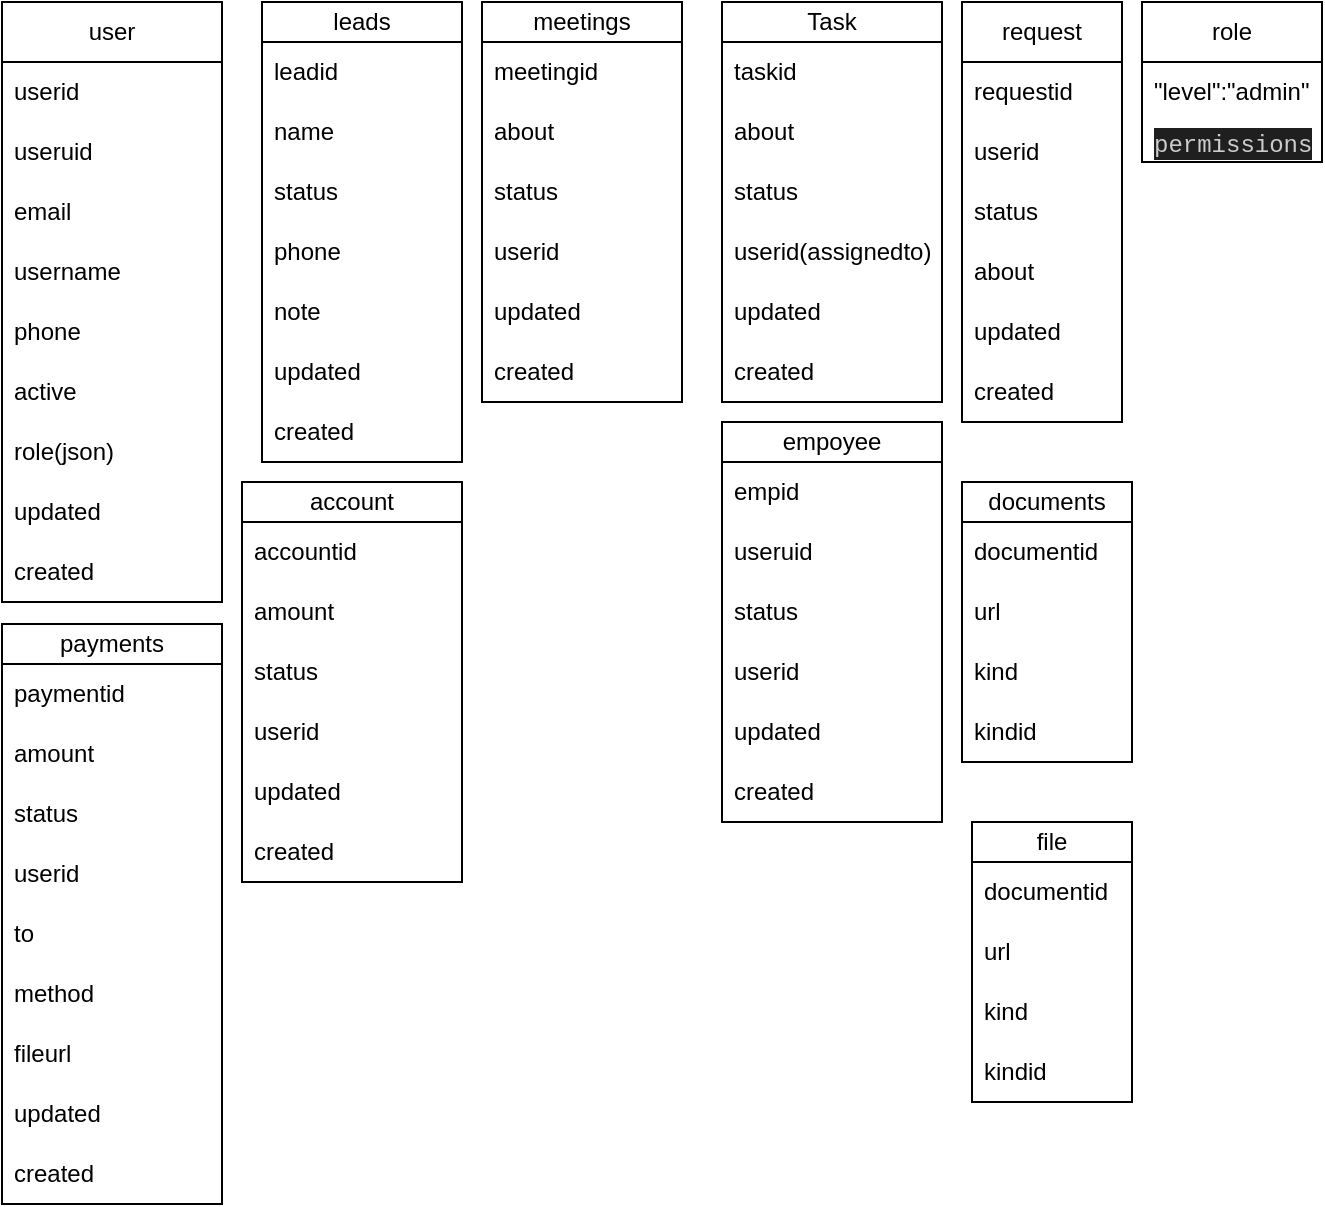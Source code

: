 <mxfile version="22.1.18" type="device">
  <diagram name="Page-1" id="ok1ueWbKCZK0H_02SurO">
    <mxGraphModel dx="912" dy="1768" grid="1" gridSize="10" guides="1" tooltips="1" connect="1" arrows="1" fold="1" page="1" pageScale="1" pageWidth="827" pageHeight="1169" math="0" shadow="0">
      <root>
        <mxCell id="0" />
        <mxCell id="1" parent="0" />
        <mxCell id="omQnDjZ8pvN8cMmzUUf2-1" value="role" style="swimlane;fontStyle=0;childLayout=stackLayout;horizontal=1;startSize=30;horizontalStack=0;resizeParent=1;resizeParentMax=0;resizeLast=0;collapsible=1;marginBottom=0;whiteSpace=wrap;html=1;" parent="1" vertex="1">
          <mxGeometry x="610" y="-1040" width="90" height="80" as="geometry" />
        </mxCell>
        <mxCell id="omQnDjZ8pvN8cMmzUUf2-2" value="&quot;level&quot;:&quot;admin&quot;" style="text;strokeColor=none;fillColor=none;align=left;verticalAlign=middle;spacingLeft=4;spacingRight=4;overflow=hidden;points=[[0,0.5],[1,0.5]];portConstraint=eastwest;rotatable=0;whiteSpace=wrap;html=1;" parent="omQnDjZ8pvN8cMmzUUf2-1" vertex="1">
          <mxGeometry y="30" width="90" height="30" as="geometry" />
        </mxCell>
        <mxCell id="omQnDjZ8pvN8cMmzUUf2-3" value="&lt;div style=&quot;color: rgb(204, 204, 204); background-color: rgb(31, 31, 31); font-family: Menlo, Monaco, &amp;quot;Courier New&amp;quot;, monospace; line-height: 18px;&quot;&gt;&lt;div style=&quot;line-height: 18px;&quot;&gt;permissions&lt;/div&gt;&lt;/div&gt;" style="text;strokeColor=none;fillColor=none;align=left;verticalAlign=middle;spacingLeft=4;spacingRight=4;overflow=hidden;points=[[0,0.5],[1,0.5]];portConstraint=eastwest;rotatable=0;whiteSpace=wrap;html=1;" parent="omQnDjZ8pvN8cMmzUUf2-1" vertex="1">
          <mxGeometry y="60" width="90" height="20" as="geometry" />
        </mxCell>
        <mxCell id="omQnDjZ8pvN8cMmzUUf2-5" value="user" style="swimlane;fontStyle=0;childLayout=stackLayout;horizontal=1;startSize=30;horizontalStack=0;resizeParent=1;resizeParentMax=0;resizeLast=0;collapsible=1;marginBottom=0;whiteSpace=wrap;html=1;" parent="1" vertex="1">
          <mxGeometry x="40" y="-1040" width="110" height="300" as="geometry" />
        </mxCell>
        <mxCell id="omQnDjZ8pvN8cMmzUUf2-6" value="userid" style="text;strokeColor=none;fillColor=none;align=left;verticalAlign=middle;spacingLeft=4;spacingRight=4;overflow=hidden;points=[[0,0.5],[1,0.5]];portConstraint=eastwest;rotatable=0;whiteSpace=wrap;html=1;" parent="omQnDjZ8pvN8cMmzUUf2-5" vertex="1">
          <mxGeometry y="30" width="110" height="30" as="geometry" />
        </mxCell>
        <mxCell id="omQnDjZ8pvN8cMmzUUf2-98" value="useruid" style="text;strokeColor=none;fillColor=none;align=left;verticalAlign=middle;spacingLeft=4;spacingRight=4;overflow=hidden;points=[[0,0.5],[1,0.5]];portConstraint=eastwest;rotatable=0;whiteSpace=wrap;html=1;" parent="omQnDjZ8pvN8cMmzUUf2-5" vertex="1">
          <mxGeometry y="60" width="110" height="30" as="geometry" />
        </mxCell>
        <mxCell id="omQnDjZ8pvN8cMmzUUf2-7" value="email" style="text;strokeColor=none;fillColor=none;align=left;verticalAlign=middle;spacingLeft=4;spacingRight=4;overflow=hidden;points=[[0,0.5],[1,0.5]];portConstraint=eastwest;rotatable=0;whiteSpace=wrap;html=1;" parent="omQnDjZ8pvN8cMmzUUf2-5" vertex="1">
          <mxGeometry y="90" width="110" height="30" as="geometry" />
        </mxCell>
        <mxCell id="omQnDjZ8pvN8cMmzUUf2-11" value="username" style="text;strokeColor=none;fillColor=none;align=left;verticalAlign=middle;spacingLeft=4;spacingRight=4;overflow=hidden;points=[[0,0.5],[1,0.5]];portConstraint=eastwest;rotatable=0;whiteSpace=wrap;html=1;" parent="omQnDjZ8pvN8cMmzUUf2-5" vertex="1">
          <mxGeometry y="120" width="110" height="30" as="geometry" />
        </mxCell>
        <mxCell id="omQnDjZ8pvN8cMmzUUf2-12" value="phone" style="text;strokeColor=none;fillColor=none;align=left;verticalAlign=middle;spacingLeft=4;spacingRight=4;overflow=hidden;points=[[0,0.5],[1,0.5]];portConstraint=eastwest;rotatable=0;whiteSpace=wrap;html=1;" parent="omQnDjZ8pvN8cMmzUUf2-5" vertex="1">
          <mxGeometry y="150" width="110" height="30" as="geometry" />
        </mxCell>
        <mxCell id="omQnDjZ8pvN8cMmzUUf2-13" value="active" style="text;strokeColor=none;fillColor=none;align=left;verticalAlign=middle;spacingLeft=4;spacingRight=4;overflow=hidden;points=[[0,0.5],[1,0.5]];portConstraint=eastwest;rotatable=0;whiteSpace=wrap;html=1;" parent="omQnDjZ8pvN8cMmzUUf2-5" vertex="1">
          <mxGeometry y="180" width="110" height="30" as="geometry" />
        </mxCell>
        <mxCell id="omQnDjZ8pvN8cMmzUUf2-14" value="role(json)" style="text;strokeColor=none;fillColor=none;align=left;verticalAlign=middle;spacingLeft=4;spacingRight=4;overflow=hidden;points=[[0,0.5],[1,0.5]];portConstraint=eastwest;rotatable=0;whiteSpace=wrap;html=1;" parent="omQnDjZ8pvN8cMmzUUf2-5" vertex="1">
          <mxGeometry y="210" width="110" height="30" as="geometry" />
        </mxCell>
        <mxCell id="omQnDjZ8pvN8cMmzUUf2-43" value="updated" style="text;strokeColor=none;fillColor=none;align=left;verticalAlign=middle;spacingLeft=4;spacingRight=4;overflow=hidden;points=[[0,0.5],[1,0.5]];portConstraint=eastwest;rotatable=0;whiteSpace=wrap;html=1;" parent="omQnDjZ8pvN8cMmzUUf2-5" vertex="1">
          <mxGeometry y="240" width="110" height="30" as="geometry" />
        </mxCell>
        <mxCell id="omQnDjZ8pvN8cMmzUUf2-15" value="created" style="text;strokeColor=none;fillColor=none;align=left;verticalAlign=middle;spacingLeft=4;spacingRight=4;overflow=hidden;points=[[0,0.5],[1,0.5]];portConstraint=eastwest;rotatable=0;whiteSpace=wrap;html=1;" parent="omQnDjZ8pvN8cMmzUUf2-5" vertex="1">
          <mxGeometry y="270" width="110" height="30" as="geometry" />
        </mxCell>
        <mxCell id="omQnDjZ8pvN8cMmzUUf2-18" value="leads" style="swimlane;fontStyle=0;childLayout=stackLayout;horizontal=1;startSize=20;horizontalStack=0;resizeParent=1;resizeParentMax=0;resizeLast=0;collapsible=1;marginBottom=0;whiteSpace=wrap;html=1;" parent="1" vertex="1">
          <mxGeometry x="170" y="-1040" width="100" height="230" as="geometry" />
        </mxCell>
        <mxCell id="omQnDjZ8pvN8cMmzUUf2-20" value="leadid" style="text;strokeColor=none;fillColor=none;align=left;verticalAlign=middle;spacingLeft=4;spacingRight=4;overflow=hidden;points=[[0,0.5],[1,0.5]];portConstraint=eastwest;rotatable=0;whiteSpace=wrap;html=1;" parent="omQnDjZ8pvN8cMmzUUf2-18" vertex="1">
          <mxGeometry y="20" width="100" height="30" as="geometry" />
        </mxCell>
        <mxCell id="omQnDjZ8pvN8cMmzUUf2-19" value="name" style="text;strokeColor=none;fillColor=none;align=left;verticalAlign=middle;spacingLeft=4;spacingRight=4;overflow=hidden;points=[[0,0.5],[1,0.5]];portConstraint=eastwest;rotatable=0;whiteSpace=wrap;html=1;" parent="omQnDjZ8pvN8cMmzUUf2-18" vertex="1">
          <mxGeometry y="50" width="100" height="30" as="geometry" />
        </mxCell>
        <mxCell id="omQnDjZ8pvN8cMmzUUf2-21" value="status" style="text;strokeColor=none;fillColor=none;align=left;verticalAlign=middle;spacingLeft=4;spacingRight=4;overflow=hidden;points=[[0,0.5],[1,0.5]];portConstraint=eastwest;rotatable=0;whiteSpace=wrap;html=1;" parent="omQnDjZ8pvN8cMmzUUf2-18" vertex="1">
          <mxGeometry y="80" width="100" height="30" as="geometry" />
        </mxCell>
        <mxCell id="omQnDjZ8pvN8cMmzUUf2-22" value="phone" style="text;strokeColor=none;fillColor=none;align=left;verticalAlign=middle;spacingLeft=4;spacingRight=4;overflow=hidden;points=[[0,0.5],[1,0.5]];portConstraint=eastwest;rotatable=0;whiteSpace=wrap;html=1;" parent="omQnDjZ8pvN8cMmzUUf2-18" vertex="1">
          <mxGeometry y="110" width="100" height="30" as="geometry" />
        </mxCell>
        <mxCell id="omQnDjZ8pvN8cMmzUUf2-35" value="note" style="text;strokeColor=none;fillColor=none;align=left;verticalAlign=middle;spacingLeft=4;spacingRight=4;overflow=hidden;points=[[0,0.5],[1,0.5]];portConstraint=eastwest;rotatable=0;whiteSpace=wrap;html=1;" parent="omQnDjZ8pvN8cMmzUUf2-18" vertex="1">
          <mxGeometry y="140" width="100" height="30" as="geometry" />
        </mxCell>
        <mxCell id="omQnDjZ8pvN8cMmzUUf2-24" value="updated" style="text;strokeColor=none;fillColor=none;align=left;verticalAlign=middle;spacingLeft=4;spacingRight=4;overflow=hidden;points=[[0,0.5],[1,0.5]];portConstraint=eastwest;rotatable=0;whiteSpace=wrap;html=1;" parent="omQnDjZ8pvN8cMmzUUf2-18" vertex="1">
          <mxGeometry y="170" width="100" height="30" as="geometry" />
        </mxCell>
        <mxCell id="omQnDjZ8pvN8cMmzUUf2-25" value="created" style="text;strokeColor=none;fillColor=none;align=left;verticalAlign=middle;spacingLeft=4;spacingRight=4;overflow=hidden;points=[[0,0.5],[1,0.5]];portConstraint=eastwest;rotatable=0;whiteSpace=wrap;html=1;" parent="omQnDjZ8pvN8cMmzUUf2-18" vertex="1">
          <mxGeometry y="200" width="100" height="30" as="geometry" />
        </mxCell>
        <mxCell id="omQnDjZ8pvN8cMmzUUf2-26" value="meetings" style="swimlane;fontStyle=0;childLayout=stackLayout;horizontal=1;startSize=20;horizontalStack=0;resizeParent=1;resizeParentMax=0;resizeLast=0;collapsible=1;marginBottom=0;whiteSpace=wrap;html=1;" parent="1" vertex="1">
          <mxGeometry x="280" y="-1040" width="100" height="200" as="geometry" />
        </mxCell>
        <mxCell id="omQnDjZ8pvN8cMmzUUf2-27" value="meetingid" style="text;strokeColor=none;fillColor=none;align=left;verticalAlign=middle;spacingLeft=4;spacingRight=4;overflow=hidden;points=[[0,0.5],[1,0.5]];portConstraint=eastwest;rotatable=0;whiteSpace=wrap;html=1;" parent="omQnDjZ8pvN8cMmzUUf2-26" vertex="1">
          <mxGeometry y="20" width="100" height="30" as="geometry" />
        </mxCell>
        <mxCell id="omQnDjZ8pvN8cMmzUUf2-28" value="about" style="text;strokeColor=none;fillColor=none;align=left;verticalAlign=middle;spacingLeft=4;spacingRight=4;overflow=hidden;points=[[0,0.5],[1,0.5]];portConstraint=eastwest;rotatable=0;whiteSpace=wrap;html=1;" parent="omQnDjZ8pvN8cMmzUUf2-26" vertex="1">
          <mxGeometry y="50" width="100" height="30" as="geometry" />
        </mxCell>
        <mxCell id="omQnDjZ8pvN8cMmzUUf2-29" value="status" style="text;strokeColor=none;fillColor=none;align=left;verticalAlign=middle;spacingLeft=4;spacingRight=4;overflow=hidden;points=[[0,0.5],[1,0.5]];portConstraint=eastwest;rotatable=0;whiteSpace=wrap;html=1;" parent="omQnDjZ8pvN8cMmzUUf2-26" vertex="1">
          <mxGeometry y="80" width="100" height="30" as="geometry" />
        </mxCell>
        <mxCell id="omQnDjZ8pvN8cMmzUUf2-30" value="userid" style="text;strokeColor=none;fillColor=none;align=left;verticalAlign=middle;spacingLeft=4;spacingRight=4;overflow=hidden;points=[[0,0.5],[1,0.5]];portConstraint=eastwest;rotatable=0;whiteSpace=wrap;html=1;" parent="omQnDjZ8pvN8cMmzUUf2-26" vertex="1">
          <mxGeometry y="110" width="100" height="30" as="geometry" />
        </mxCell>
        <mxCell id="omQnDjZ8pvN8cMmzUUf2-32" value="updated" style="text;strokeColor=none;fillColor=none;align=left;verticalAlign=middle;spacingLeft=4;spacingRight=4;overflow=hidden;points=[[0,0.5],[1,0.5]];portConstraint=eastwest;rotatable=0;whiteSpace=wrap;html=1;" parent="omQnDjZ8pvN8cMmzUUf2-26" vertex="1">
          <mxGeometry y="140" width="100" height="30" as="geometry" />
        </mxCell>
        <mxCell id="omQnDjZ8pvN8cMmzUUf2-33" value="created" style="text;strokeColor=none;fillColor=none;align=left;verticalAlign=middle;spacingLeft=4;spacingRight=4;overflow=hidden;points=[[0,0.5],[1,0.5]];portConstraint=eastwest;rotatable=0;whiteSpace=wrap;html=1;" parent="omQnDjZ8pvN8cMmzUUf2-26" vertex="1">
          <mxGeometry y="170" width="100" height="30" as="geometry" />
        </mxCell>
        <mxCell id="omQnDjZ8pvN8cMmzUUf2-36" value="Task" style="swimlane;fontStyle=0;childLayout=stackLayout;horizontal=1;startSize=20;horizontalStack=0;resizeParent=1;resizeParentMax=0;resizeLast=0;collapsible=1;marginBottom=0;whiteSpace=wrap;html=1;" parent="1" vertex="1">
          <mxGeometry x="400" y="-1040" width="110" height="200" as="geometry" />
        </mxCell>
        <mxCell id="omQnDjZ8pvN8cMmzUUf2-37" value="taskid" style="text;strokeColor=none;fillColor=none;align=left;verticalAlign=middle;spacingLeft=4;spacingRight=4;overflow=hidden;points=[[0,0.5],[1,0.5]];portConstraint=eastwest;rotatable=0;whiteSpace=wrap;html=1;" parent="omQnDjZ8pvN8cMmzUUf2-36" vertex="1">
          <mxGeometry y="20" width="110" height="30" as="geometry" />
        </mxCell>
        <mxCell id="omQnDjZ8pvN8cMmzUUf2-38" value="about" style="text;strokeColor=none;fillColor=none;align=left;verticalAlign=middle;spacingLeft=4;spacingRight=4;overflow=hidden;points=[[0,0.5],[1,0.5]];portConstraint=eastwest;rotatable=0;whiteSpace=wrap;html=1;" parent="omQnDjZ8pvN8cMmzUUf2-36" vertex="1">
          <mxGeometry y="50" width="110" height="30" as="geometry" />
        </mxCell>
        <mxCell id="omQnDjZ8pvN8cMmzUUf2-39" value="status" style="text;strokeColor=none;fillColor=none;align=left;verticalAlign=middle;spacingLeft=4;spacingRight=4;overflow=hidden;points=[[0,0.5],[1,0.5]];portConstraint=eastwest;rotatable=0;whiteSpace=wrap;html=1;" parent="omQnDjZ8pvN8cMmzUUf2-36" vertex="1">
          <mxGeometry y="80" width="110" height="30" as="geometry" />
        </mxCell>
        <mxCell id="omQnDjZ8pvN8cMmzUUf2-40" value="userid(assignedto)" style="text;strokeColor=none;fillColor=none;align=left;verticalAlign=middle;spacingLeft=4;spacingRight=4;overflow=hidden;points=[[0,0.5],[1,0.5]];portConstraint=eastwest;rotatable=0;whiteSpace=wrap;html=1;" parent="omQnDjZ8pvN8cMmzUUf2-36" vertex="1">
          <mxGeometry y="110" width="110" height="30" as="geometry" />
        </mxCell>
        <mxCell id="omQnDjZ8pvN8cMmzUUf2-41" value="updated" style="text;strokeColor=none;fillColor=none;align=left;verticalAlign=middle;spacingLeft=4;spacingRight=4;overflow=hidden;points=[[0,0.5],[1,0.5]];portConstraint=eastwest;rotatable=0;whiteSpace=wrap;html=1;" parent="omQnDjZ8pvN8cMmzUUf2-36" vertex="1">
          <mxGeometry y="140" width="110" height="30" as="geometry" />
        </mxCell>
        <mxCell id="omQnDjZ8pvN8cMmzUUf2-42" value="created" style="text;strokeColor=none;fillColor=none;align=left;verticalAlign=middle;spacingLeft=4;spacingRight=4;overflow=hidden;points=[[0,0.5],[1,0.5]];portConstraint=eastwest;rotatable=0;whiteSpace=wrap;html=1;" parent="omQnDjZ8pvN8cMmzUUf2-36" vertex="1">
          <mxGeometry y="170" width="110" height="30" as="geometry" />
        </mxCell>
        <mxCell id="omQnDjZ8pvN8cMmzUUf2-44" value="request" style="swimlane;fontStyle=0;childLayout=stackLayout;horizontal=1;startSize=30;horizontalStack=0;resizeParent=1;resizeParentMax=0;resizeLast=0;collapsible=1;marginBottom=0;whiteSpace=wrap;html=1;" parent="1" vertex="1">
          <mxGeometry x="520" y="-1040" width="80" height="210" as="geometry" />
        </mxCell>
        <mxCell id="omQnDjZ8pvN8cMmzUUf2-50" value="requestid" style="text;strokeColor=none;fillColor=none;align=left;verticalAlign=middle;spacingLeft=4;spacingRight=4;overflow=hidden;points=[[0,0.5],[1,0.5]];portConstraint=eastwest;rotatable=0;whiteSpace=wrap;html=1;" parent="omQnDjZ8pvN8cMmzUUf2-44" vertex="1">
          <mxGeometry y="30" width="80" height="30" as="geometry" />
        </mxCell>
        <mxCell id="omQnDjZ8pvN8cMmzUUf2-45" value="userid" style="text;strokeColor=none;fillColor=none;align=left;verticalAlign=middle;spacingLeft=4;spacingRight=4;overflow=hidden;points=[[0,0.5],[1,0.5]];portConstraint=eastwest;rotatable=0;whiteSpace=wrap;html=1;" parent="omQnDjZ8pvN8cMmzUUf2-44" vertex="1">
          <mxGeometry y="60" width="80" height="30" as="geometry" />
        </mxCell>
        <mxCell id="omQnDjZ8pvN8cMmzUUf2-46" value="status" style="text;strokeColor=none;fillColor=none;align=left;verticalAlign=middle;spacingLeft=4;spacingRight=4;overflow=hidden;points=[[0,0.5],[1,0.5]];portConstraint=eastwest;rotatable=0;whiteSpace=wrap;html=1;" parent="omQnDjZ8pvN8cMmzUUf2-44" vertex="1">
          <mxGeometry y="90" width="80" height="30" as="geometry" />
        </mxCell>
        <mxCell id="omQnDjZ8pvN8cMmzUUf2-47" value="about" style="text;strokeColor=none;fillColor=none;align=left;verticalAlign=middle;spacingLeft=4;spacingRight=4;overflow=hidden;points=[[0,0.5],[1,0.5]];portConstraint=eastwest;rotatable=0;whiteSpace=wrap;html=1;" parent="omQnDjZ8pvN8cMmzUUf2-44" vertex="1">
          <mxGeometry y="120" width="80" height="30" as="geometry" />
        </mxCell>
        <mxCell id="omQnDjZ8pvN8cMmzUUf2-48" value="updated" style="text;strokeColor=none;fillColor=none;align=left;verticalAlign=middle;spacingLeft=4;spacingRight=4;overflow=hidden;points=[[0,0.5],[1,0.5]];portConstraint=eastwest;rotatable=0;whiteSpace=wrap;html=1;" parent="omQnDjZ8pvN8cMmzUUf2-44" vertex="1">
          <mxGeometry y="150" width="80" height="30" as="geometry" />
        </mxCell>
        <mxCell id="omQnDjZ8pvN8cMmzUUf2-49" value="created" style="text;strokeColor=none;fillColor=none;align=left;verticalAlign=middle;spacingLeft=4;spacingRight=4;overflow=hidden;points=[[0,0.5],[1,0.5]];portConstraint=eastwest;rotatable=0;whiteSpace=wrap;html=1;" parent="omQnDjZ8pvN8cMmzUUf2-44" vertex="1">
          <mxGeometry y="180" width="80" height="30" as="geometry" />
        </mxCell>
        <mxCell id="omQnDjZ8pvN8cMmzUUf2-51" value="payments" style="swimlane;fontStyle=0;childLayout=stackLayout;horizontal=1;startSize=20;horizontalStack=0;resizeParent=1;resizeParentMax=0;resizeLast=0;collapsible=1;marginBottom=0;whiteSpace=wrap;html=1;" parent="1" vertex="1">
          <mxGeometry x="40" y="-729" width="110" height="290" as="geometry" />
        </mxCell>
        <mxCell id="omQnDjZ8pvN8cMmzUUf2-52" value="paymentid" style="text;strokeColor=none;fillColor=none;align=left;verticalAlign=middle;spacingLeft=4;spacingRight=4;overflow=hidden;points=[[0,0.5],[1,0.5]];portConstraint=eastwest;rotatable=0;whiteSpace=wrap;html=1;" parent="omQnDjZ8pvN8cMmzUUf2-51" vertex="1">
          <mxGeometry y="20" width="110" height="30" as="geometry" />
        </mxCell>
        <mxCell id="omQnDjZ8pvN8cMmzUUf2-53" value="amount" style="text;strokeColor=none;fillColor=none;align=left;verticalAlign=middle;spacingLeft=4;spacingRight=4;overflow=hidden;points=[[0,0.5],[1,0.5]];portConstraint=eastwest;rotatable=0;whiteSpace=wrap;html=1;" parent="omQnDjZ8pvN8cMmzUUf2-51" vertex="1">
          <mxGeometry y="50" width="110" height="30" as="geometry" />
        </mxCell>
        <mxCell id="omQnDjZ8pvN8cMmzUUf2-55" value="status" style="text;strokeColor=none;fillColor=none;align=left;verticalAlign=middle;spacingLeft=4;spacingRight=4;overflow=hidden;points=[[0,0.5],[1,0.5]];portConstraint=eastwest;rotatable=0;whiteSpace=wrap;html=1;" parent="omQnDjZ8pvN8cMmzUUf2-51" vertex="1">
          <mxGeometry y="80" width="110" height="30" as="geometry" />
        </mxCell>
        <mxCell id="omQnDjZ8pvN8cMmzUUf2-56" value="userid" style="text;strokeColor=none;fillColor=none;align=left;verticalAlign=middle;spacingLeft=4;spacingRight=4;overflow=hidden;points=[[0,0.5],[1,0.5]];portConstraint=eastwest;rotatable=0;whiteSpace=wrap;html=1;" parent="omQnDjZ8pvN8cMmzUUf2-51" vertex="1">
          <mxGeometry y="110" width="110" height="30" as="geometry" />
        </mxCell>
        <mxCell id="omQnDjZ8pvN8cMmzUUf2-73" value="to&lt;br&gt;" style="text;strokeColor=none;fillColor=none;align=left;verticalAlign=middle;spacingLeft=4;spacingRight=4;overflow=hidden;points=[[0,0.5],[1,0.5]];portConstraint=eastwest;rotatable=0;whiteSpace=wrap;html=1;" parent="omQnDjZ8pvN8cMmzUUf2-51" vertex="1">
          <mxGeometry y="140" width="110" height="30" as="geometry" />
        </mxCell>
        <mxCell id="omQnDjZ8pvN8cMmzUUf2-63" value="method" style="text;strokeColor=none;fillColor=none;align=left;verticalAlign=middle;spacingLeft=4;spacingRight=4;overflow=hidden;points=[[0,0.5],[1,0.5]];portConstraint=eastwest;rotatable=0;whiteSpace=wrap;html=1;" parent="omQnDjZ8pvN8cMmzUUf2-51" vertex="1">
          <mxGeometry y="170" width="110" height="30" as="geometry" />
        </mxCell>
        <mxCell id="omQnDjZ8pvN8cMmzUUf2-72" value="fileurl" style="text;strokeColor=none;fillColor=none;align=left;verticalAlign=middle;spacingLeft=4;spacingRight=4;overflow=hidden;points=[[0,0.5],[1,0.5]];portConstraint=eastwest;rotatable=0;whiteSpace=wrap;html=1;" parent="omQnDjZ8pvN8cMmzUUf2-51" vertex="1">
          <mxGeometry y="200" width="110" height="30" as="geometry" />
        </mxCell>
        <mxCell id="omQnDjZ8pvN8cMmzUUf2-59" value="updated" style="text;strokeColor=none;fillColor=none;align=left;verticalAlign=middle;spacingLeft=4;spacingRight=4;overflow=hidden;points=[[0,0.5],[1,0.5]];portConstraint=eastwest;rotatable=0;whiteSpace=wrap;html=1;" parent="omQnDjZ8pvN8cMmzUUf2-51" vertex="1">
          <mxGeometry y="230" width="110" height="30" as="geometry" />
        </mxCell>
        <mxCell id="omQnDjZ8pvN8cMmzUUf2-60" value="created" style="text;strokeColor=none;fillColor=none;align=left;verticalAlign=middle;spacingLeft=4;spacingRight=4;overflow=hidden;points=[[0,0.5],[1,0.5]];portConstraint=eastwest;rotatable=0;whiteSpace=wrap;html=1;" parent="omQnDjZ8pvN8cMmzUUf2-51" vertex="1">
          <mxGeometry y="260" width="110" height="30" as="geometry" />
        </mxCell>
        <mxCell id="omQnDjZ8pvN8cMmzUUf2-64" value="account" style="swimlane;fontStyle=0;childLayout=stackLayout;horizontal=1;startSize=20;horizontalStack=0;resizeParent=1;resizeParentMax=0;resizeLast=0;collapsible=1;marginBottom=0;whiteSpace=wrap;html=1;" parent="1" vertex="1">
          <mxGeometry x="160" y="-800" width="110" height="200" as="geometry" />
        </mxCell>
        <mxCell id="omQnDjZ8pvN8cMmzUUf2-65" value="accountid" style="text;strokeColor=none;fillColor=none;align=left;verticalAlign=middle;spacingLeft=4;spacingRight=4;overflow=hidden;points=[[0,0.5],[1,0.5]];portConstraint=eastwest;rotatable=0;whiteSpace=wrap;html=1;" parent="omQnDjZ8pvN8cMmzUUf2-64" vertex="1">
          <mxGeometry y="20" width="110" height="30" as="geometry" />
        </mxCell>
        <mxCell id="omQnDjZ8pvN8cMmzUUf2-74" value="amount" style="text;strokeColor=none;fillColor=none;align=left;verticalAlign=middle;spacingLeft=4;spacingRight=4;overflow=hidden;points=[[0,0.5],[1,0.5]];portConstraint=eastwest;rotatable=0;whiteSpace=wrap;html=1;" parent="omQnDjZ8pvN8cMmzUUf2-64" vertex="1">
          <mxGeometry y="50" width="110" height="30" as="geometry" />
        </mxCell>
        <mxCell id="omQnDjZ8pvN8cMmzUUf2-67" value="status" style="text;strokeColor=none;fillColor=none;align=left;verticalAlign=middle;spacingLeft=4;spacingRight=4;overflow=hidden;points=[[0,0.5],[1,0.5]];portConstraint=eastwest;rotatable=0;whiteSpace=wrap;html=1;" parent="omQnDjZ8pvN8cMmzUUf2-64" vertex="1">
          <mxGeometry y="80" width="110" height="30" as="geometry" />
        </mxCell>
        <mxCell id="omQnDjZ8pvN8cMmzUUf2-68" value="userid" style="text;strokeColor=none;fillColor=none;align=left;verticalAlign=middle;spacingLeft=4;spacingRight=4;overflow=hidden;points=[[0,0.5],[1,0.5]];portConstraint=eastwest;rotatable=0;whiteSpace=wrap;html=1;" parent="omQnDjZ8pvN8cMmzUUf2-64" vertex="1">
          <mxGeometry y="110" width="110" height="30" as="geometry" />
        </mxCell>
        <mxCell id="omQnDjZ8pvN8cMmzUUf2-70" value="updated" style="text;strokeColor=none;fillColor=none;align=left;verticalAlign=middle;spacingLeft=4;spacingRight=4;overflow=hidden;points=[[0,0.5],[1,0.5]];portConstraint=eastwest;rotatable=0;whiteSpace=wrap;html=1;" parent="omQnDjZ8pvN8cMmzUUf2-64" vertex="1">
          <mxGeometry y="140" width="110" height="30" as="geometry" />
        </mxCell>
        <mxCell id="omQnDjZ8pvN8cMmzUUf2-71" value="created" style="text;strokeColor=none;fillColor=none;align=left;verticalAlign=middle;spacingLeft=4;spacingRight=4;overflow=hidden;points=[[0,0.5],[1,0.5]];portConstraint=eastwest;rotatable=0;whiteSpace=wrap;html=1;" parent="omQnDjZ8pvN8cMmzUUf2-64" vertex="1">
          <mxGeometry y="170" width="110" height="30" as="geometry" />
        </mxCell>
        <mxCell id="omQnDjZ8pvN8cMmzUUf2-75" value="documents" style="swimlane;fontStyle=0;childLayout=stackLayout;horizontal=1;startSize=20;horizontalStack=0;resizeParent=1;resizeParentMax=0;resizeLast=0;collapsible=1;marginBottom=0;whiteSpace=wrap;html=1;" parent="1" vertex="1">
          <mxGeometry x="520" y="-800" width="85" height="140" as="geometry" />
        </mxCell>
        <mxCell id="omQnDjZ8pvN8cMmzUUf2-76" value="documentid" style="text;strokeColor=none;fillColor=none;align=left;verticalAlign=middle;spacingLeft=4;spacingRight=4;overflow=hidden;points=[[0,0.5],[1,0.5]];portConstraint=eastwest;rotatable=0;whiteSpace=wrap;html=1;" parent="omQnDjZ8pvN8cMmzUUf2-75" vertex="1">
          <mxGeometry y="20" width="85" height="30" as="geometry" />
        </mxCell>
        <mxCell id="omQnDjZ8pvN8cMmzUUf2-77" value="url" style="text;strokeColor=none;fillColor=none;align=left;verticalAlign=middle;spacingLeft=4;spacingRight=4;overflow=hidden;points=[[0,0.5],[1,0.5]];portConstraint=eastwest;rotatable=0;whiteSpace=wrap;html=1;" parent="omQnDjZ8pvN8cMmzUUf2-75" vertex="1">
          <mxGeometry y="50" width="85" height="30" as="geometry" />
        </mxCell>
        <mxCell id="omQnDjZ8pvN8cMmzUUf2-83" value="kind" style="text;strokeColor=none;fillColor=none;align=left;verticalAlign=middle;spacingLeft=4;spacingRight=4;overflow=hidden;points=[[0,0.5],[1,0.5]];portConstraint=eastwest;rotatable=0;whiteSpace=wrap;html=1;" parent="omQnDjZ8pvN8cMmzUUf2-75" vertex="1">
          <mxGeometry y="80" width="85" height="30" as="geometry" />
        </mxCell>
        <mxCell id="omQnDjZ8pvN8cMmzUUf2-84" value="kindid" style="text;strokeColor=none;fillColor=none;align=left;verticalAlign=middle;spacingLeft=4;spacingRight=4;overflow=hidden;points=[[0,0.5],[1,0.5]];portConstraint=eastwest;rotatable=0;whiteSpace=wrap;html=1;" parent="omQnDjZ8pvN8cMmzUUf2-75" vertex="1">
          <mxGeometry y="110" width="85" height="30" as="geometry" />
        </mxCell>
        <mxCell id="omQnDjZ8pvN8cMmzUUf2-85" value="file" style="swimlane;fontStyle=0;childLayout=stackLayout;horizontal=1;startSize=20;horizontalStack=0;resizeParent=1;resizeParentMax=0;resizeLast=0;collapsible=1;marginBottom=0;whiteSpace=wrap;html=1;" parent="1" vertex="1">
          <mxGeometry x="525" y="-630" width="80" height="140" as="geometry" />
        </mxCell>
        <mxCell id="omQnDjZ8pvN8cMmzUUf2-86" value="documentid" style="text;strokeColor=none;fillColor=none;align=left;verticalAlign=middle;spacingLeft=4;spacingRight=4;overflow=hidden;points=[[0,0.5],[1,0.5]];portConstraint=eastwest;rotatable=0;whiteSpace=wrap;html=1;" parent="omQnDjZ8pvN8cMmzUUf2-85" vertex="1">
          <mxGeometry y="20" width="80" height="30" as="geometry" />
        </mxCell>
        <mxCell id="omQnDjZ8pvN8cMmzUUf2-87" value="url" style="text;strokeColor=none;fillColor=none;align=left;verticalAlign=middle;spacingLeft=4;spacingRight=4;overflow=hidden;points=[[0,0.5],[1,0.5]];portConstraint=eastwest;rotatable=0;whiteSpace=wrap;html=1;" parent="omQnDjZ8pvN8cMmzUUf2-85" vertex="1">
          <mxGeometry y="50" width="80" height="30" as="geometry" />
        </mxCell>
        <mxCell id="omQnDjZ8pvN8cMmzUUf2-88" value="kind" style="text;strokeColor=none;fillColor=none;align=left;verticalAlign=middle;spacingLeft=4;spacingRight=4;overflow=hidden;points=[[0,0.5],[1,0.5]];portConstraint=eastwest;rotatable=0;whiteSpace=wrap;html=1;" parent="omQnDjZ8pvN8cMmzUUf2-85" vertex="1">
          <mxGeometry y="80" width="80" height="30" as="geometry" />
        </mxCell>
        <mxCell id="omQnDjZ8pvN8cMmzUUf2-89" value="kindid" style="text;strokeColor=none;fillColor=none;align=left;verticalAlign=middle;spacingLeft=4;spacingRight=4;overflow=hidden;points=[[0,0.5],[1,0.5]];portConstraint=eastwest;rotatable=0;whiteSpace=wrap;html=1;" parent="omQnDjZ8pvN8cMmzUUf2-85" vertex="1">
          <mxGeometry y="110" width="80" height="30" as="geometry" />
        </mxCell>
        <mxCell id="omQnDjZ8pvN8cMmzUUf2-91" value="empoyee" style="swimlane;fontStyle=0;childLayout=stackLayout;horizontal=1;startSize=20;horizontalStack=0;resizeParent=1;resizeParentMax=0;resizeLast=0;collapsible=1;marginBottom=0;whiteSpace=wrap;html=1;" parent="1" vertex="1">
          <mxGeometry x="400" y="-830" width="110" height="200" as="geometry" />
        </mxCell>
        <mxCell id="omQnDjZ8pvN8cMmzUUf2-92" value="empid" style="text;strokeColor=none;fillColor=none;align=left;verticalAlign=middle;spacingLeft=4;spacingRight=4;overflow=hidden;points=[[0,0.5],[1,0.5]];portConstraint=eastwest;rotatable=0;whiteSpace=wrap;html=1;" parent="omQnDjZ8pvN8cMmzUUf2-91" vertex="1">
          <mxGeometry y="20" width="110" height="30" as="geometry" />
        </mxCell>
        <mxCell id="omQnDjZ8pvN8cMmzUUf2-93" value="useruid" style="text;strokeColor=none;fillColor=none;align=left;verticalAlign=middle;spacingLeft=4;spacingRight=4;overflow=hidden;points=[[0,0.5],[1,0.5]];portConstraint=eastwest;rotatable=0;whiteSpace=wrap;html=1;" parent="omQnDjZ8pvN8cMmzUUf2-91" vertex="1">
          <mxGeometry y="50" width="110" height="30" as="geometry" />
        </mxCell>
        <mxCell id="omQnDjZ8pvN8cMmzUUf2-94" value="status" style="text;strokeColor=none;fillColor=none;align=left;verticalAlign=middle;spacingLeft=4;spacingRight=4;overflow=hidden;points=[[0,0.5],[1,0.5]];portConstraint=eastwest;rotatable=0;whiteSpace=wrap;html=1;" parent="omQnDjZ8pvN8cMmzUUf2-91" vertex="1">
          <mxGeometry y="80" width="110" height="30" as="geometry" />
        </mxCell>
        <mxCell id="omQnDjZ8pvN8cMmzUUf2-95" value="userid" style="text;strokeColor=none;fillColor=none;align=left;verticalAlign=middle;spacingLeft=4;spacingRight=4;overflow=hidden;points=[[0,0.5],[1,0.5]];portConstraint=eastwest;rotatable=0;whiteSpace=wrap;html=1;" parent="omQnDjZ8pvN8cMmzUUf2-91" vertex="1">
          <mxGeometry y="110" width="110" height="30" as="geometry" />
        </mxCell>
        <mxCell id="omQnDjZ8pvN8cMmzUUf2-96" value="updated" style="text;strokeColor=none;fillColor=none;align=left;verticalAlign=middle;spacingLeft=4;spacingRight=4;overflow=hidden;points=[[0,0.5],[1,0.5]];portConstraint=eastwest;rotatable=0;whiteSpace=wrap;html=1;" parent="omQnDjZ8pvN8cMmzUUf2-91" vertex="1">
          <mxGeometry y="140" width="110" height="30" as="geometry" />
        </mxCell>
        <mxCell id="omQnDjZ8pvN8cMmzUUf2-97" value="created" style="text;strokeColor=none;fillColor=none;align=left;verticalAlign=middle;spacingLeft=4;spacingRight=4;overflow=hidden;points=[[0,0.5],[1,0.5]];portConstraint=eastwest;rotatable=0;whiteSpace=wrap;html=1;" parent="omQnDjZ8pvN8cMmzUUf2-91" vertex="1">
          <mxGeometry y="170" width="110" height="30" as="geometry" />
        </mxCell>
      </root>
    </mxGraphModel>
  </diagram>
</mxfile>
